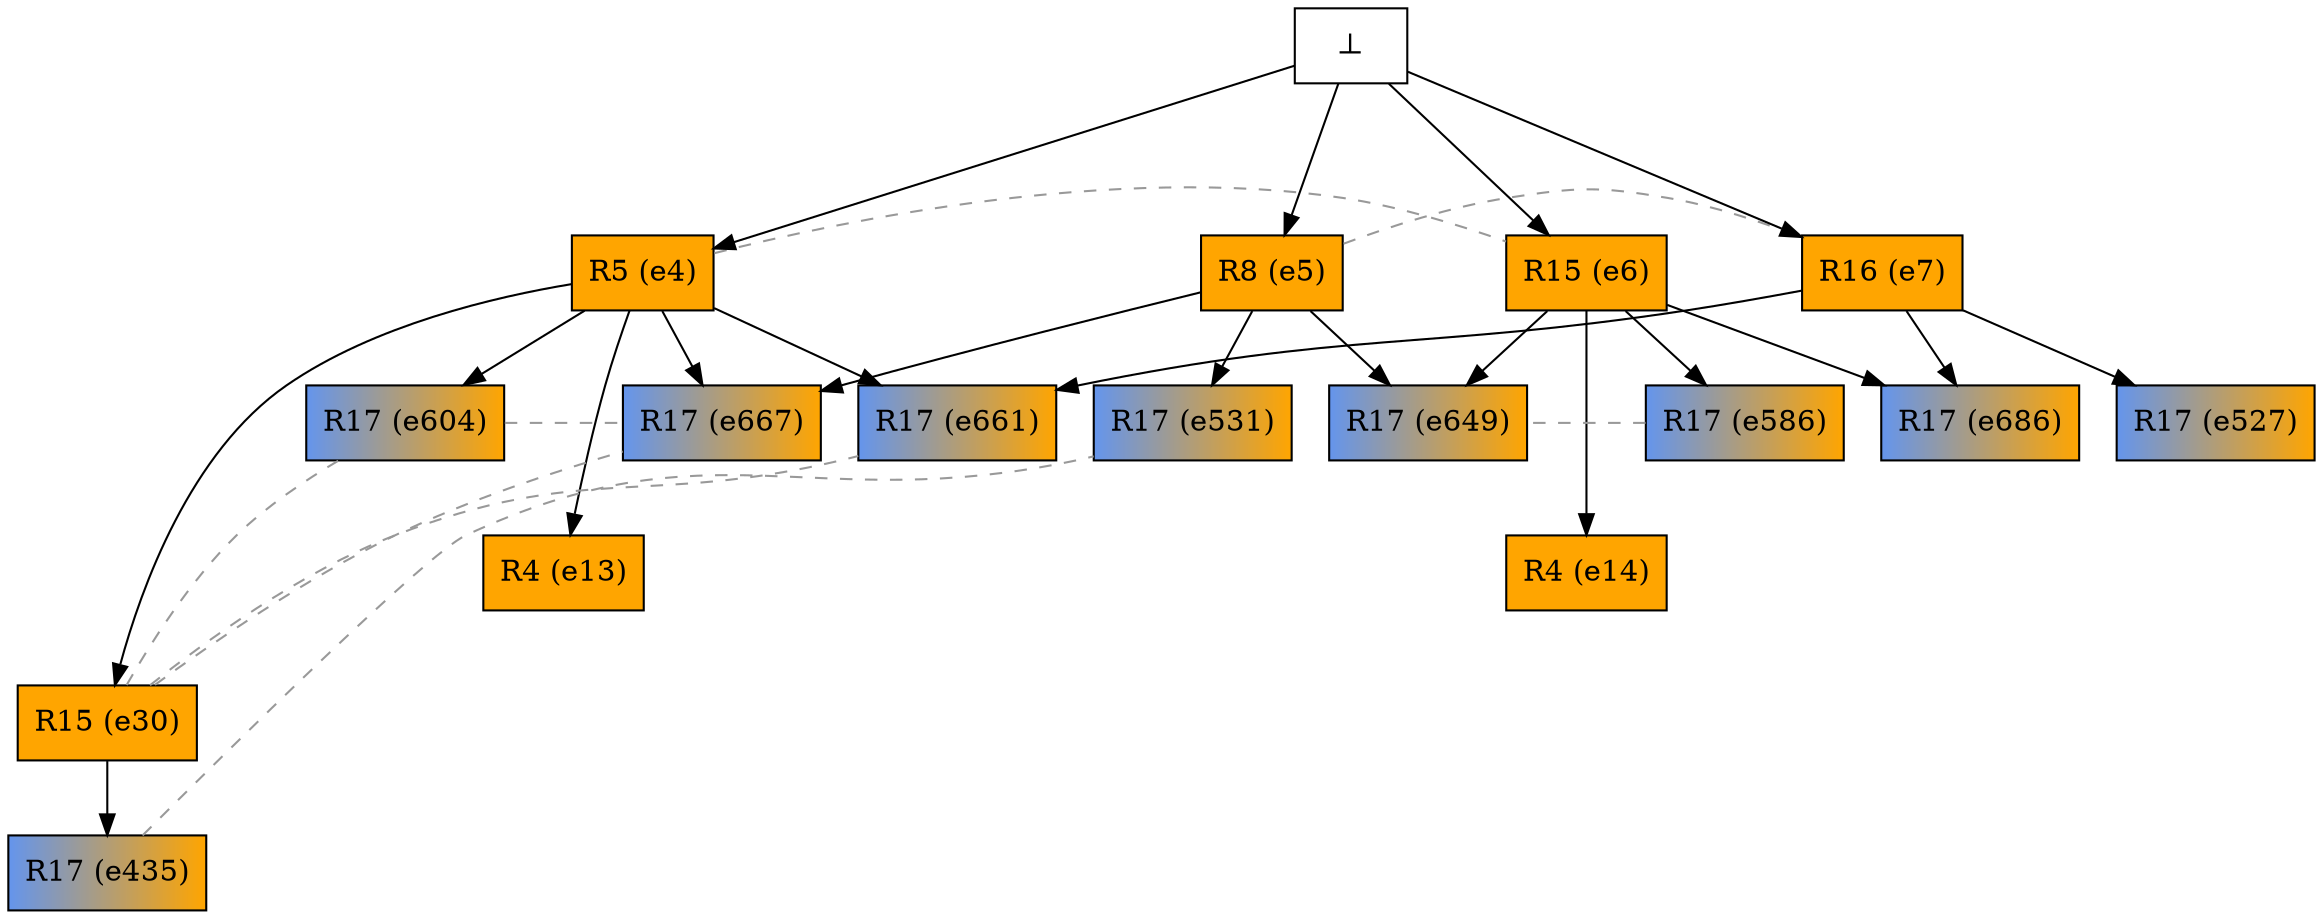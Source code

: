 digraph test {

//conflicts
  e4 -> e6 [arrowhead=none color=gray60 style=dashed constraint=false];
  e5 -> e7 [arrowhead=none color=gray60 style=dashed constraint=false];
  e30 -> e604 [arrowhead=none color=gray60 style=dashed constraint=false];
  e30 -> e661 [arrowhead=none color=gray60 style=dashed constraint=false];
  e30 -> e667 [arrowhead=none color=gray60 style=dashed constraint=false];
  e435 -> e531 [arrowhead=none color=gray60 style=dashed constraint=false];
  e586 -> e649 [arrowhead=none color=gray60 style=dashed constraint=false];
  e604 -> e667 [arrowhead=none color=gray60 style=dashed constraint=false];

  e4 -> e13 [minlen=2];
  e6 -> e14 [minlen=2];
  e30 -> e435 [minlen=1];
  e4 -> e30 [minlen=3];
  e7 -> e527 [minlen=1];
  e5 -> e531 [minlen=1];
  e6 -> e586 [minlen=1];
  e4 -> e604 [minlen=1];
  e5 -> e649 [minlen=1];
  e6 -> e649 [minlen=1];
  e4 -> e661 [minlen=1];
  e7 -> e661 [minlen=1];
  e4 -> e667 [minlen=1];
  e5 -> e667 [minlen=1];
  e6 -> e686 [minlen=1];
  e7 -> e686 [minlen=1];
  e0 -> e4 [minlen=2];
  e0 -> e5 [minlen=2];
  e0 -> e6 [minlen=2];
  e0 -> e7 [minlen=2];

  e4 [color="black" fillcolor="orange:orange" label="R5 (e4)" shape=box style=filled];
  e5 [color="black" fillcolor="orange:orange" label="R8 (e5)" shape=box style=filled];
  e6 [color="black" fillcolor="orange:orange" label="R15 (e6)" shape=box style=filled];
  e7 [color="black" fillcolor="orange:orange" label="R16 (e7)" shape=box style=filled];
  e13 [color="black" fillcolor="orange:orange" label="R4 (e13)" shape=box style=filled];
  e14 [color="black" fillcolor="orange:orange" label="R4 (e14)" shape=box style=filled];
  e30 [color="black" fillcolor="orange:orange" label="R15 (e30)" shape=box style=filled];
  e435 [color="black" fillcolor="cornflowerblue:orange" label="R17 (e435)" shape=box style=filled];
  e527 [color="black" fillcolor="cornflowerblue:orange" label="R17 (e527)" shape=box style=filled];
  e531 [color="black" fillcolor="cornflowerblue:orange" label="R17 (e531)" shape=box style=filled];
  e586 [color="black" fillcolor="cornflowerblue:orange" label="R17 (e586)" shape=box style=filled];
  e604 [color="black" fillcolor="cornflowerblue:orange" label="R17 (e604)" shape=box style=filled];
  e649 [color="black" fillcolor="cornflowerblue:orange" label="R17 (e649)" shape=box style=filled];
  e661 [color="black" fillcolor="cornflowerblue:orange" label="R17 (e661)" shape=box style=filled];
  e667 [color="black" fillcolor="cornflowerblue:orange" label="R17 (e667)" shape=box style=filled];
  e686 [color="black" fillcolor="cornflowerblue:orange" label="R17 (e686)" shape=box style=filled];
  e0 [fillcolor="white" label="⊥" shape=box style=filled];
}
